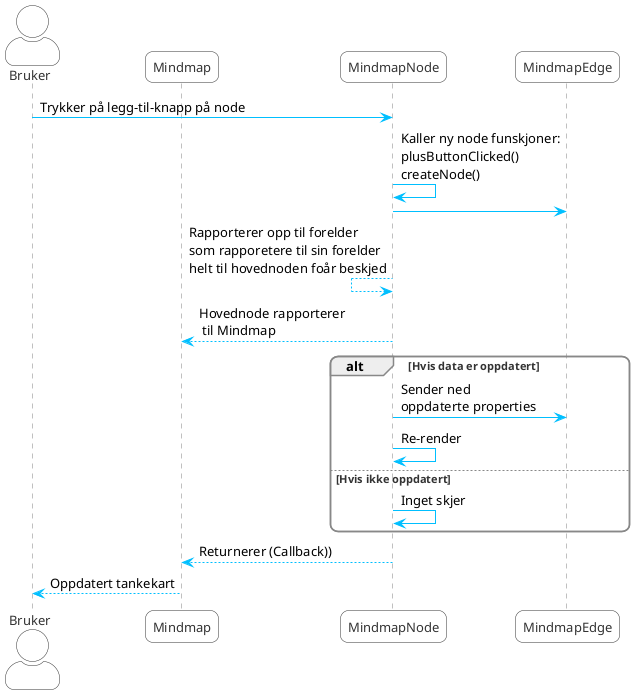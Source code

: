 @startuml
'https://plantuml.com/sequence-diagram

/'autonumber'/
skinparam actorStyle awesome
skinparam roundcorner 15

skinparam sequence {

    ArrowColor DeepSkyBlue
    ActorBorderColor #333
    LifeLineBorderColor gray
    LifeLineBackgroundColor #A9DCDF

    ParticipantBorderColor #333
    ParticipantBackgroundColor white
    ParticipantFontName Aapex
    ParticipantFontSize 13
    ParticipantFontColor #333

    ActorBackgroundColor white
    ActorFontColor #333
    ActorFontSize 13
    ActorFontName Aapex

    GroupBorderColor #888
    GroupFontName Aapex
    GroupFontColor #333

}


actor       Bruker        as User
participant Mindmap     as Mindmap
participant MindmapNode as Node
participant MindmapEdge as Edge


User -> Node: Trykker på legg-til-knapp på node
Node -> Node: Kaller ny node funskjoner:\nplusButtonClicked()\ncreateNode()
Node -> Edge:
Node <-- Node: Rapporterer opp til forelder\nsom rapporetere til sin forelder\nhelt til hovednoden foår beskjed
Mindmap <-- Node: Hovednode rapporterer\n til Mindmap


alt Hvis data er oppdatert

    Node -> Edge: Sender ned\noppdaterte properties
    Node -> Node: Re-render

else Hvis ikke oppdatert

    Node -> Node: Inget skjer

end


Mindmap <-- Node: Returnerer (Callback))

User <-- Mindmap: Oppdatert tankekart

@enduml